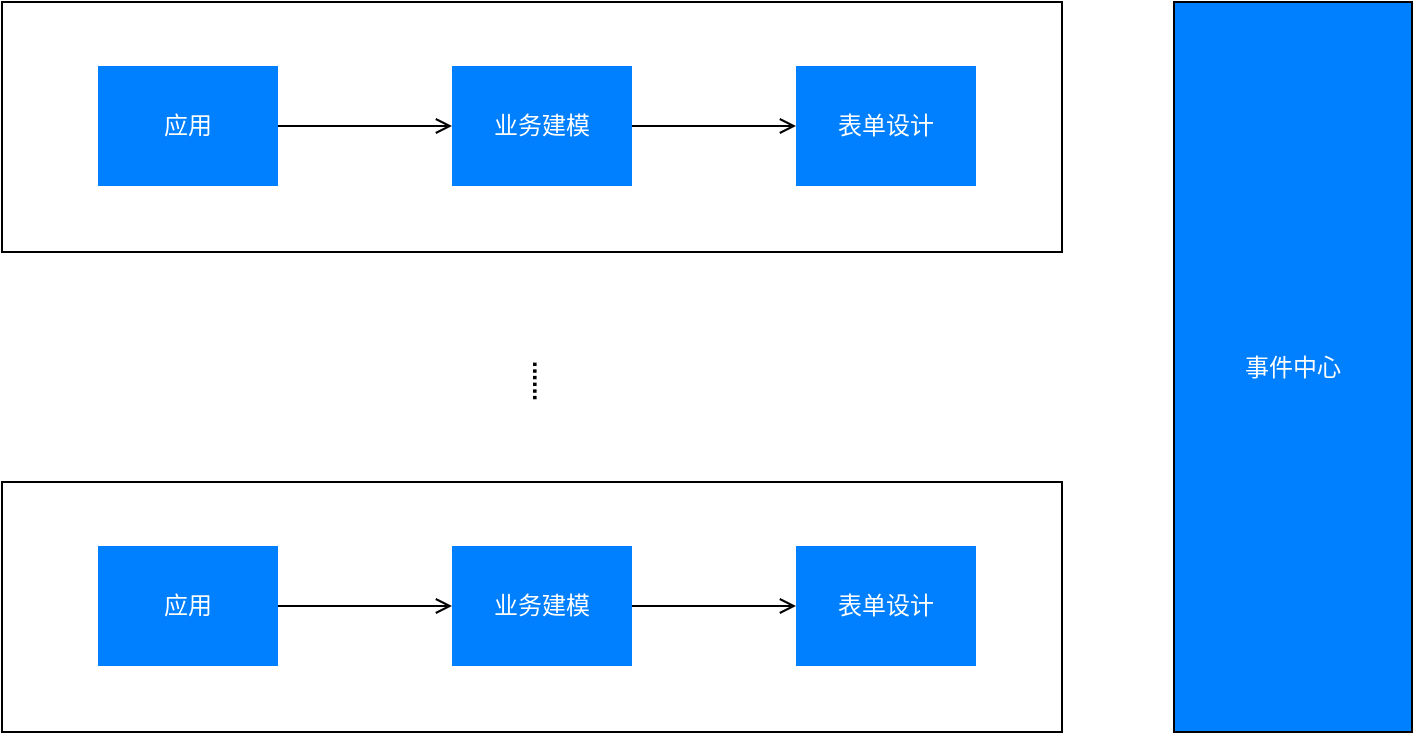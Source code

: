 <mxfile version="20.2.3" type="github">
  <diagram id="jyd061q0N29AtwrCHNUj" name="Page-1">
    <mxGraphModel dx="1273" dy="662" grid="0" gridSize="10" guides="1" tooltips="1" connect="1" arrows="1" fold="1" page="1" pageScale="1" pageWidth="827" pageHeight="1169" math="0" shadow="0">
      <root>
        <mxCell id="0" />
        <mxCell id="1" parent="0" />
        <mxCell id="24w_J_6g7qrRopmtUZsV-5" value="" style="rounded=0;whiteSpace=wrap;html=1;fontColor=#FFFFFF;fillColor=#FFFFFF;" vertex="1" parent="1">
          <mxGeometry x="80" y="542" width="530" height="125" as="geometry" />
        </mxCell>
        <mxCell id="24w_J_6g7qrRopmtUZsV-6" style="edgeStyle=orthogonalEdgeStyle;rounded=0;orthogonalLoop=1;jettySize=auto;html=1;exitX=1;exitY=0.5;exitDx=0;exitDy=0;fontColor=#FFFFFF;endArrow=open;endFill=0;" edge="1" parent="1" source="24w_J_6g7qrRopmtUZsV-1" target="24w_J_6g7qrRopmtUZsV-4">
          <mxGeometry relative="1" as="geometry" />
        </mxCell>
        <mxCell id="24w_J_6g7qrRopmtUZsV-1" value="&lt;font color=&quot;#ffffff&quot;&gt;业务建模&lt;/font&gt;" style="rounded=0;whiteSpace=wrap;html=1;fillColor=#007FFF;strokeColor=none;" vertex="1" parent="1">
          <mxGeometry x="305" y="574" width="90" height="60" as="geometry" />
        </mxCell>
        <mxCell id="24w_J_6g7qrRopmtUZsV-3" style="edgeStyle=orthogonalEdgeStyle;rounded=0;orthogonalLoop=1;jettySize=auto;html=1;exitX=1;exitY=0.5;exitDx=0;exitDy=0;fontColor=#FFFFFF;endArrow=open;endFill=0;" edge="1" parent="1" source="24w_J_6g7qrRopmtUZsV-2" target="24w_J_6g7qrRopmtUZsV-1">
          <mxGeometry relative="1" as="geometry" />
        </mxCell>
        <mxCell id="24w_J_6g7qrRopmtUZsV-2" value="&lt;font color=&quot;#ffffff&quot;&gt;应用&lt;/font&gt;" style="rounded=0;whiteSpace=wrap;html=1;fillColor=#007FFF;strokeColor=none;" vertex="1" parent="1">
          <mxGeometry x="128" y="574" width="90" height="60" as="geometry" />
        </mxCell>
        <mxCell id="24w_J_6g7qrRopmtUZsV-4" value="&lt;font color=&quot;#ffffff&quot;&gt;表单设计&lt;/font&gt;" style="rounded=0;whiteSpace=wrap;html=1;fillColor=#007FFF;strokeColor=none;" vertex="1" parent="1">
          <mxGeometry x="477" y="574" width="90" height="60" as="geometry" />
        </mxCell>
        <mxCell id="24w_J_6g7qrRopmtUZsV-7" value="事件中心" style="rounded=0;whiteSpace=wrap;html=1;fontColor=#FFFFFF;fillColor=#007FFF;" vertex="1" parent="1">
          <mxGeometry x="666" y="542" width="119" height="365" as="geometry" />
        </mxCell>
        <mxCell id="24w_J_6g7qrRopmtUZsV-8" value="" style="rounded=0;whiteSpace=wrap;html=1;fontColor=#FFFFFF;fillColor=#FFFFFF;" vertex="1" parent="1">
          <mxGeometry x="80" y="782" width="530" height="125" as="geometry" />
        </mxCell>
        <mxCell id="24w_J_6g7qrRopmtUZsV-9" style="edgeStyle=orthogonalEdgeStyle;rounded=0;orthogonalLoop=1;jettySize=auto;html=1;exitX=1;exitY=0.5;exitDx=0;exitDy=0;fontColor=#FFFFFF;endArrow=open;endFill=0;" edge="1" parent="1" source="24w_J_6g7qrRopmtUZsV-10" target="24w_J_6g7qrRopmtUZsV-13">
          <mxGeometry relative="1" as="geometry" />
        </mxCell>
        <mxCell id="24w_J_6g7qrRopmtUZsV-10" value="&lt;font color=&quot;#ffffff&quot;&gt;业务建模&lt;/font&gt;" style="rounded=0;whiteSpace=wrap;html=1;fillColor=#007FFF;strokeColor=none;" vertex="1" parent="1">
          <mxGeometry x="305" y="814" width="90" height="60" as="geometry" />
        </mxCell>
        <mxCell id="24w_J_6g7qrRopmtUZsV-11" style="edgeStyle=orthogonalEdgeStyle;rounded=0;orthogonalLoop=1;jettySize=auto;html=1;exitX=1;exitY=0.5;exitDx=0;exitDy=0;fontColor=#FFFFFF;endArrow=open;endFill=0;" edge="1" parent="1" source="24w_J_6g7qrRopmtUZsV-12" target="24w_J_6g7qrRopmtUZsV-10">
          <mxGeometry relative="1" as="geometry" />
        </mxCell>
        <mxCell id="24w_J_6g7qrRopmtUZsV-12" value="&lt;font color=&quot;#ffffff&quot;&gt;应用&lt;/font&gt;" style="rounded=0;whiteSpace=wrap;html=1;fillColor=#007FFF;strokeColor=none;" vertex="1" parent="1">
          <mxGeometry x="128" y="814" width="90" height="60" as="geometry" />
        </mxCell>
        <mxCell id="24w_J_6g7qrRopmtUZsV-13" value="&lt;font color=&quot;#ffffff&quot;&gt;表单设计&lt;/font&gt;" style="rounded=0;whiteSpace=wrap;html=1;fillColor=#007FFF;strokeColor=none;" vertex="1" parent="1">
          <mxGeometry x="477" y="814" width="90" height="60" as="geometry" />
        </mxCell>
        <mxCell id="24w_J_6g7qrRopmtUZsV-14" value="&lt;font color=&quot;#000000&quot;&gt;&lt;b&gt;......&lt;/b&gt;&lt;/font&gt;" style="text;html=1;strokeColor=none;fillColor=none;align=center;verticalAlign=middle;whiteSpace=wrap;rounded=0;fontColor=#FFFFFF;rotation=90;" vertex="1" parent="1">
          <mxGeometry x="316" y="719" width="68" height="25" as="geometry" />
        </mxCell>
      </root>
    </mxGraphModel>
  </diagram>
</mxfile>
